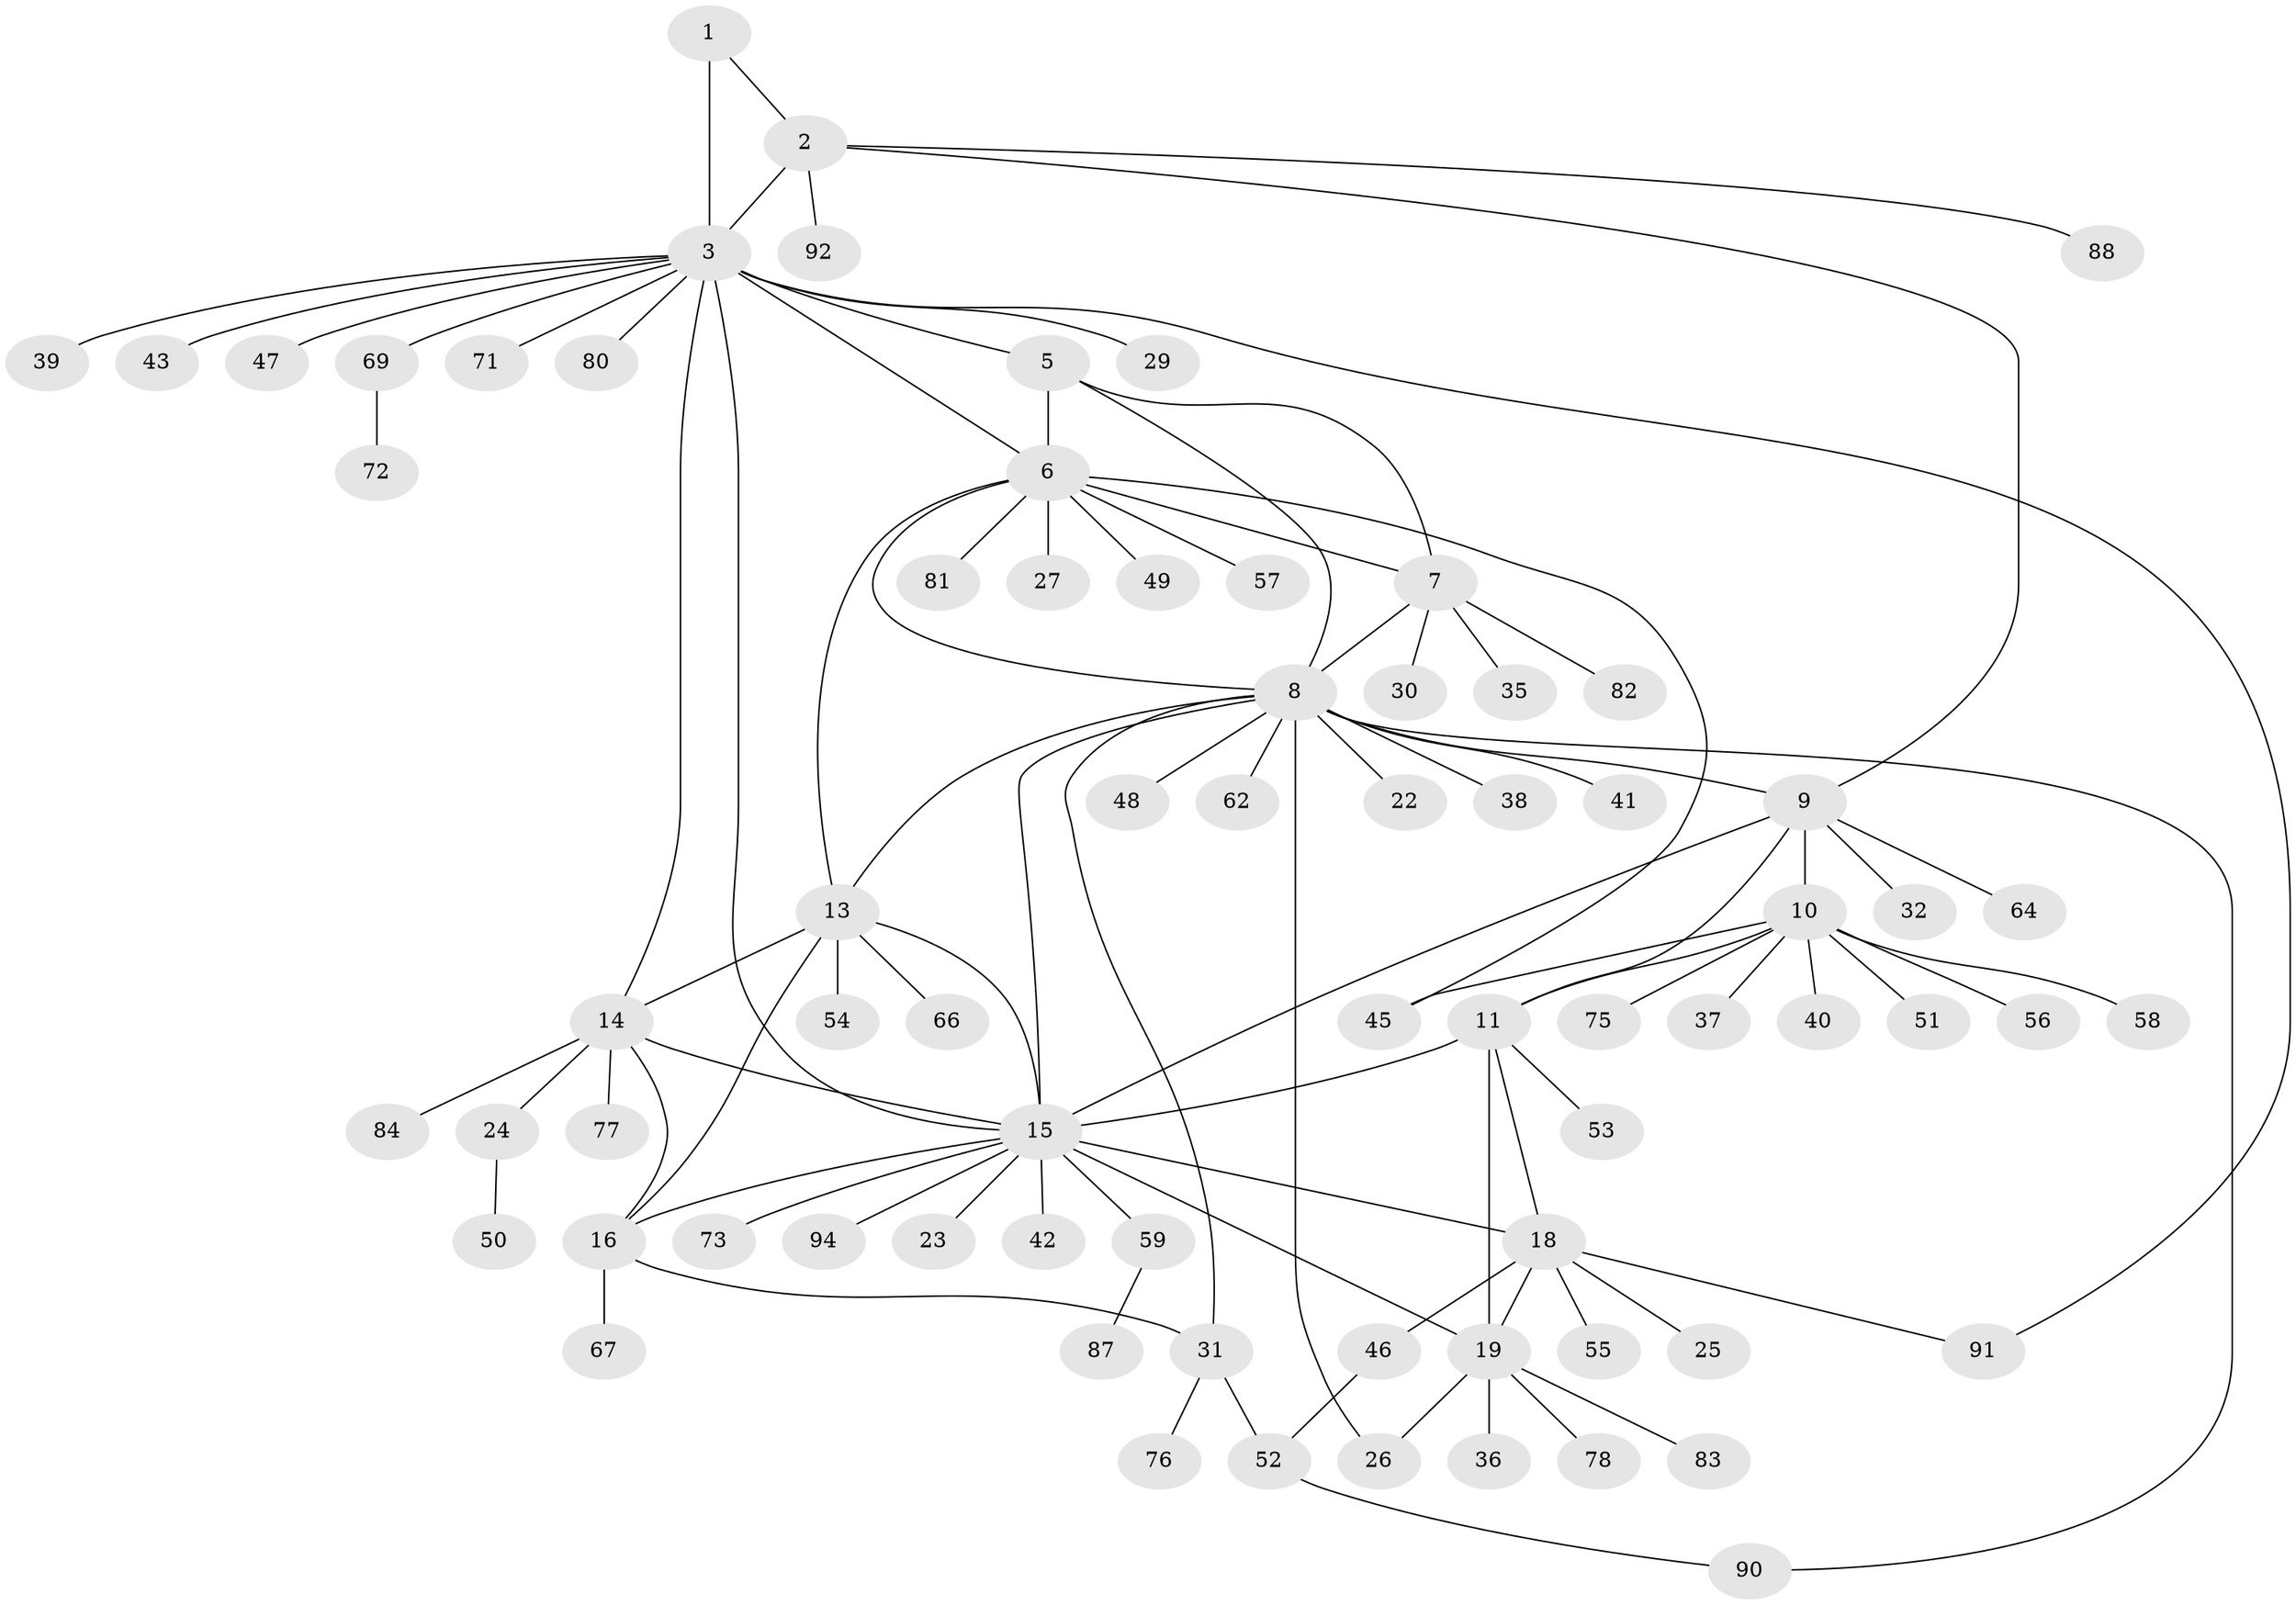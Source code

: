 // Generated by graph-tools (version 1.1) at 2025/52/02/27/25 19:52:22]
// undirected, 73 vertices, 97 edges
graph export_dot {
graph [start="1"]
  node [color=gray90,style=filled];
  1;
  2 [super="+70"];
  3 [super="+4"];
  5;
  6 [super="+28"];
  7 [super="+44"];
  8 [super="+33"];
  9 [super="+12"];
  10 [super="+21"];
  11 [super="+20"];
  13 [super="+34"];
  14 [super="+89"];
  15 [super="+17"];
  16 [super="+85"];
  18 [super="+61"];
  19 [super="+74"];
  22;
  23;
  24;
  25 [super="+93"];
  26;
  27;
  29;
  30;
  31 [super="+68"];
  32;
  35;
  36;
  37 [super="+63"];
  38;
  39;
  40;
  41;
  42;
  43;
  45 [super="+60"];
  46;
  47;
  48;
  49;
  50;
  51;
  52 [super="+65"];
  53;
  54;
  55;
  56;
  57;
  58;
  59 [super="+86"];
  62;
  64;
  66;
  67;
  69;
  71;
  72;
  73;
  75;
  76;
  77 [super="+79"];
  78;
  80;
  81;
  82;
  83;
  84;
  87;
  88;
  90;
  91;
  92;
  94;
  1 -- 2;
  1 -- 3 [weight=2];
  2 -- 3 [weight=2];
  2 -- 88;
  2 -- 92;
  2 -- 9;
  3 -- 14;
  3 -- 29;
  3 -- 43;
  3 -- 47;
  3 -- 71;
  3 -- 91;
  3 -- 69;
  3 -- 5;
  3 -- 39;
  3 -- 80;
  3 -- 15;
  3 -- 6;
  5 -- 6;
  5 -- 7;
  5 -- 8;
  6 -- 7;
  6 -- 8;
  6 -- 13;
  6 -- 27;
  6 -- 49;
  6 -- 57;
  6 -- 81;
  6 -- 45;
  7 -- 8;
  7 -- 30;
  7 -- 35;
  7 -- 82;
  8 -- 9;
  8 -- 22;
  8 -- 26;
  8 -- 31;
  8 -- 41;
  8 -- 48;
  8 -- 62;
  8 -- 13;
  8 -- 15;
  8 -- 90;
  8 -- 38;
  9 -- 10 [weight=2];
  9 -- 11 [weight=2];
  9 -- 15;
  9 -- 32;
  9 -- 64;
  10 -- 11;
  10 -- 37;
  10 -- 40;
  10 -- 45;
  10 -- 51;
  10 -- 56;
  10 -- 58;
  10 -- 75;
  11 -- 18;
  11 -- 19;
  11 -- 53;
  11 -- 15;
  13 -- 14;
  13 -- 15;
  13 -- 16;
  13 -- 54;
  13 -- 66;
  14 -- 15;
  14 -- 16;
  14 -- 24;
  14 -- 77;
  14 -- 84;
  15 -- 16;
  15 -- 23;
  15 -- 73;
  15 -- 42;
  15 -- 18;
  15 -- 19;
  15 -- 59;
  15 -- 94;
  16 -- 31;
  16 -- 67;
  18 -- 19;
  18 -- 25;
  18 -- 46;
  18 -- 55;
  18 -- 91;
  19 -- 26;
  19 -- 36;
  19 -- 83;
  19 -- 78;
  24 -- 50;
  31 -- 76;
  31 -- 52;
  46 -- 52;
  52 -- 90;
  59 -- 87;
  69 -- 72;
}
